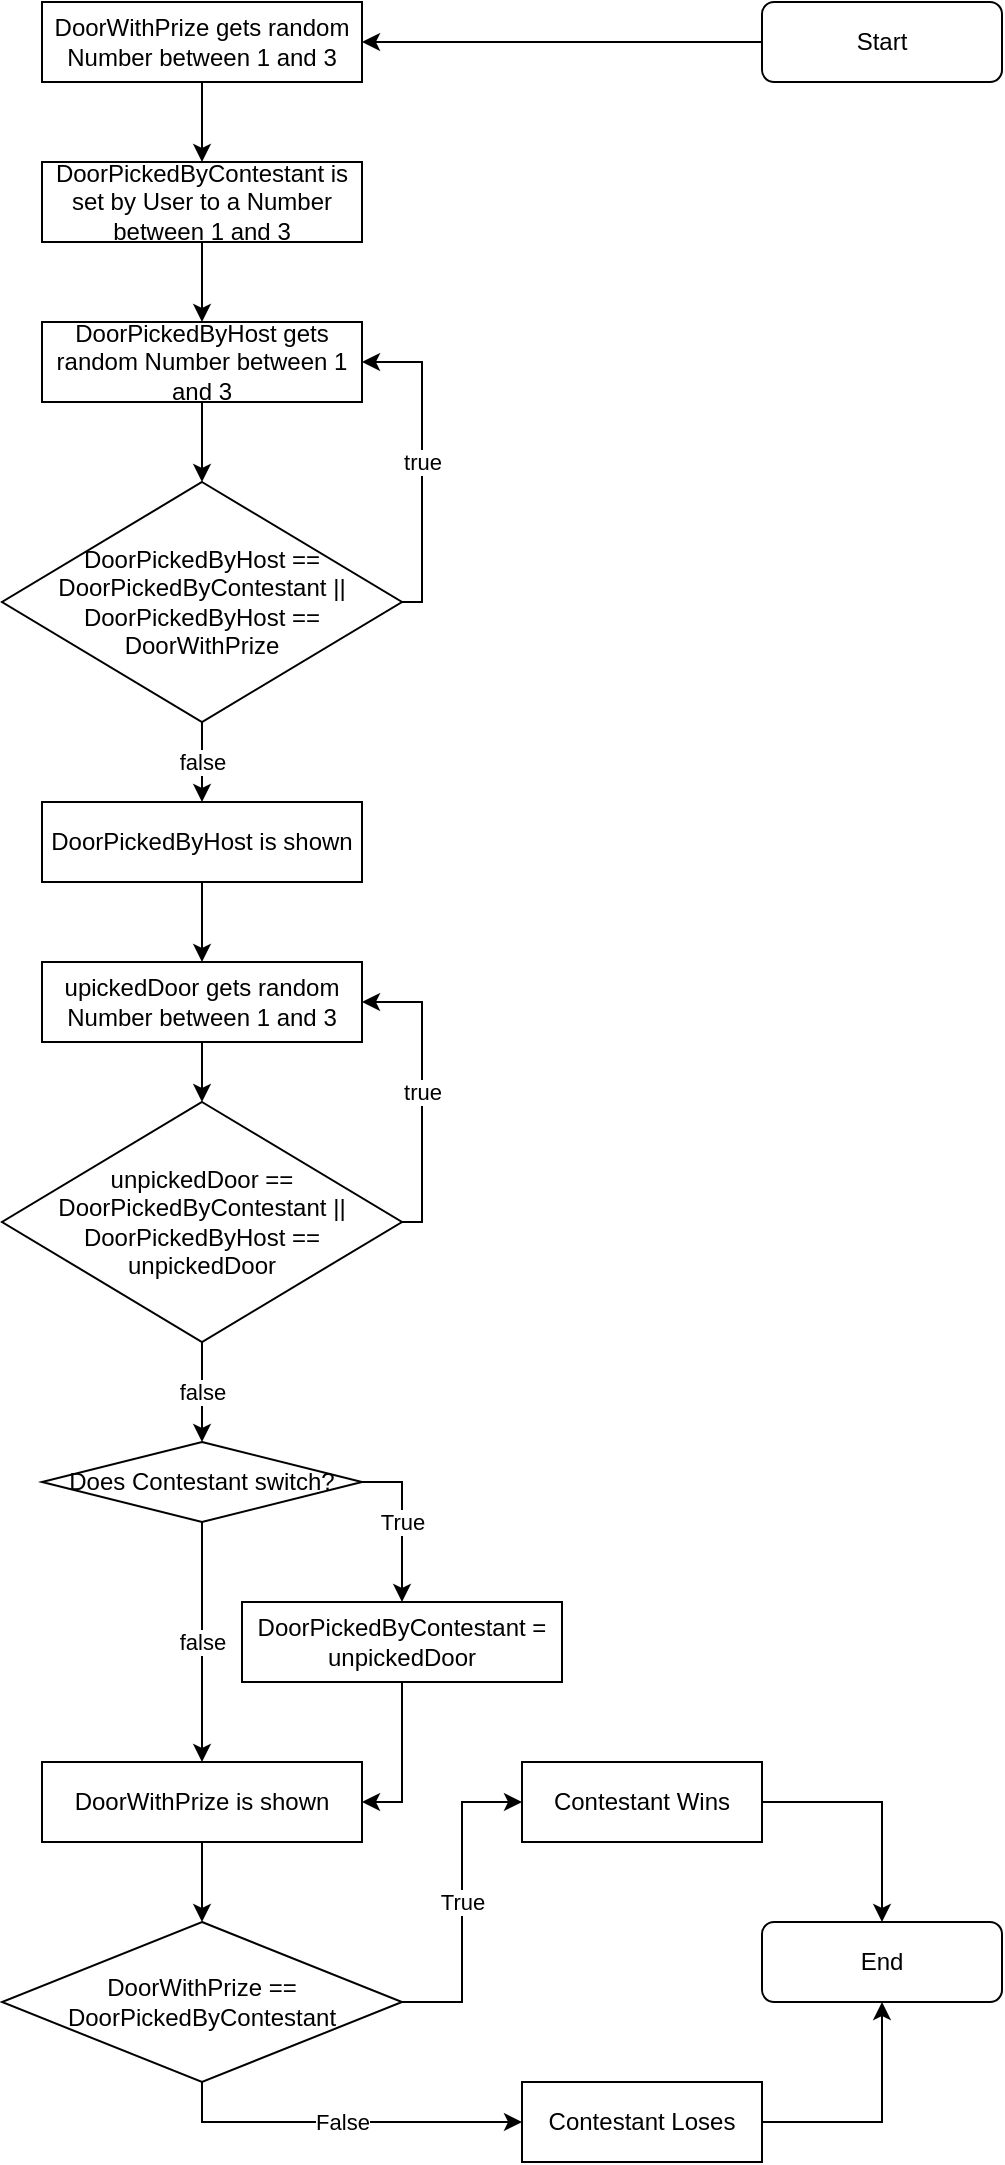 <mxfile version="20.3.0" type="device"><diagram id="LqfunuzbsMpRouy6ALpb" name="Seite-1"><mxGraphModel dx="1673" dy="1018" grid="1" gridSize="10" guides="1" tooltips="1" connect="1" arrows="1" fold="1" page="1" pageScale="1" pageWidth="827" pageHeight="1169" math="0" shadow="0"><root><mxCell id="0"/><mxCell id="1" parent="0"/><mxCell id="h66_TZ7Bd12sk59mDkO2-1" value="DoorWithPrize gets random Number between 1 and 3" style="rounded=0;whiteSpace=wrap;html=1;" vertex="1" parent="1"><mxGeometry x="40" y="40" width="160" height="40" as="geometry"/></mxCell><mxCell id="h66_TZ7Bd12sk59mDkO2-2" value="DoorPickedByContestant is set by User to a Number between 1 and 3" style="rounded=0;whiteSpace=wrap;html=1;" vertex="1" parent="1"><mxGeometry x="40" y="120" width="160" height="40" as="geometry"/></mxCell><mxCell id="h66_TZ7Bd12sk59mDkO2-3" value="" style="endArrow=classic;html=1;rounded=0;exitX=0.5;exitY=1;exitDx=0;exitDy=0;entryX=0.5;entryY=0;entryDx=0;entryDy=0;" edge="1" parent="1" source="h66_TZ7Bd12sk59mDkO2-1" target="h66_TZ7Bd12sk59mDkO2-2"><mxGeometry width="50" height="50" relative="1" as="geometry"><mxPoint x="270" y="120" as="sourcePoint"/><mxPoint x="320" y="70" as="targetPoint"/></mxGeometry></mxCell><mxCell id="h66_TZ7Bd12sk59mDkO2-5" value="" style="endArrow=classic;html=1;rounded=0;exitX=0.5;exitY=1;exitDx=0;exitDy=0;entryX=0.5;entryY=0;entryDx=0;entryDy=0;" edge="1" parent="1" source="h66_TZ7Bd12sk59mDkO2-2" target="h66_TZ7Bd12sk59mDkO2-17"><mxGeometry width="50" height="50" relative="1" as="geometry"><mxPoint x="290" y="240" as="sourcePoint"/><mxPoint x="130" y="190" as="targetPoint"/></mxGeometry></mxCell><mxCell id="h66_TZ7Bd12sk59mDkO2-16" value="DoorPickedByHost == DoorPickedByContestant || DoorPickedByHost == DoorWithPrize" style="rhombus;whiteSpace=wrap;html=1;" vertex="1" parent="1"><mxGeometry x="20" y="280" width="200" height="120" as="geometry"/></mxCell><mxCell id="h66_TZ7Bd12sk59mDkO2-17" value="DoorPickedByHost gets random Number between 1 and 3" style="rounded=0;whiteSpace=wrap;html=1;" vertex="1" parent="1"><mxGeometry x="40" y="200" width="160" height="40" as="geometry"/></mxCell><mxCell id="h66_TZ7Bd12sk59mDkO2-19" value="" style="endArrow=classic;html=1;rounded=0;exitX=0.5;exitY=1;exitDx=0;exitDy=0;entryX=0.5;entryY=0;entryDx=0;entryDy=0;edgeStyle=orthogonalEdgeStyle;" edge="1" parent="1" source="h66_TZ7Bd12sk59mDkO2-17" target="h66_TZ7Bd12sk59mDkO2-16"><mxGeometry width="50" height="50" relative="1" as="geometry"><mxPoint x="200" y="210" as="sourcePoint"/><mxPoint x="250" y="160" as="targetPoint"/></mxGeometry></mxCell><mxCell id="h66_TZ7Bd12sk59mDkO2-21" value="" style="endArrow=classic;html=1;rounded=0;exitX=1;exitY=0.5;exitDx=0;exitDy=0;entryX=1;entryY=0.5;entryDx=0;entryDy=0;edgeStyle=orthogonalEdgeStyle;" edge="1" parent="1" source="h66_TZ7Bd12sk59mDkO2-16" target="h66_TZ7Bd12sk59mDkO2-17"><mxGeometry relative="1" as="geometry"><mxPoint x="260" y="330" as="sourcePoint"/><mxPoint x="360" y="330" as="targetPoint"/></mxGeometry></mxCell><mxCell id="h66_TZ7Bd12sk59mDkO2-22" value="true" style="edgeLabel;resizable=0;html=1;align=center;verticalAlign=middle;" connectable="0" vertex="1" parent="h66_TZ7Bd12sk59mDkO2-21"><mxGeometry relative="1" as="geometry"/></mxCell><mxCell id="h66_TZ7Bd12sk59mDkO2-23" value="DoorPickedByHost is shown" style="rounded=0;whiteSpace=wrap;html=1;" vertex="1" parent="1"><mxGeometry x="40" y="440" width="160" height="40" as="geometry"/></mxCell><mxCell id="h66_TZ7Bd12sk59mDkO2-24" value="" style="endArrow=classic;html=1;rounded=0;exitX=0.5;exitY=1;exitDx=0;exitDy=0;entryX=0.5;entryY=0;entryDx=0;entryDy=0;" edge="1" parent="1" source="h66_TZ7Bd12sk59mDkO2-16" target="h66_TZ7Bd12sk59mDkO2-23"><mxGeometry relative="1" as="geometry"><mxPoint x="280" y="400" as="sourcePoint"/><mxPoint x="380" y="400" as="targetPoint"/></mxGeometry></mxCell><mxCell id="h66_TZ7Bd12sk59mDkO2-25" value="false" style="edgeLabel;resizable=0;html=1;align=center;verticalAlign=middle;" connectable="0" vertex="1" parent="h66_TZ7Bd12sk59mDkO2-24"><mxGeometry relative="1" as="geometry"/></mxCell><mxCell id="h66_TZ7Bd12sk59mDkO2-26" value="unpickedDoor == DoorPickedByContestant || DoorPickedByHost == &lt;br&gt;unpickedDoor" style="rhombus;whiteSpace=wrap;html=1;" vertex="1" parent="1"><mxGeometry x="20" y="590" width="200" height="120" as="geometry"/></mxCell><mxCell id="h66_TZ7Bd12sk59mDkO2-27" value="upickedDoor gets random Number between 1 and 3" style="rounded=0;whiteSpace=wrap;html=1;" vertex="1" parent="1"><mxGeometry x="40" y="520" width="160" height="40" as="geometry"/></mxCell><mxCell id="h66_TZ7Bd12sk59mDkO2-28" value="" style="endArrow=classic;html=1;rounded=0;exitX=0.5;exitY=1;exitDx=0;exitDy=0;" edge="1" parent="1" source="h66_TZ7Bd12sk59mDkO2-27" target="h66_TZ7Bd12sk59mDkO2-26"><mxGeometry width="50" height="50" relative="1" as="geometry"><mxPoint x="220" y="570" as="sourcePoint"/><mxPoint x="270" y="520" as="targetPoint"/></mxGeometry></mxCell><mxCell id="h66_TZ7Bd12sk59mDkO2-29" value="" style="endArrow=classic;html=1;rounded=0;exitX=1;exitY=0.5;exitDx=0;exitDy=0;entryX=1;entryY=0.5;entryDx=0;entryDy=0;edgeStyle=orthogonalEdgeStyle;" edge="1" parent="1" source="h66_TZ7Bd12sk59mDkO2-26" target="h66_TZ7Bd12sk59mDkO2-27"><mxGeometry relative="1" as="geometry"><mxPoint x="240" y="610" as="sourcePoint"/><mxPoint x="320" y="650" as="targetPoint"/></mxGeometry></mxCell><mxCell id="h66_TZ7Bd12sk59mDkO2-30" value="true" style="edgeLabel;resizable=0;html=1;align=center;verticalAlign=middle;" connectable="0" vertex="1" parent="h66_TZ7Bd12sk59mDkO2-29"><mxGeometry relative="1" as="geometry"/></mxCell><mxCell id="h66_TZ7Bd12sk59mDkO2-31" value="" style="endArrow=classic;html=1;rounded=0;exitX=0.5;exitY=1;exitDx=0;exitDy=0;entryX=0.5;entryY=0;entryDx=0;entryDy=0;edgeStyle=orthogonalEdgeStyle;" edge="1" parent="1" source="h66_TZ7Bd12sk59mDkO2-23" target="h66_TZ7Bd12sk59mDkO2-27"><mxGeometry width="50" height="50" relative="1" as="geometry"><mxPoint x="220" y="480" as="sourcePoint"/><mxPoint x="270" y="430" as="targetPoint"/></mxGeometry></mxCell><mxCell id="h66_TZ7Bd12sk59mDkO2-32" value="" style="endArrow=classic;html=1;rounded=0;exitX=0.5;exitY=1;exitDx=0;exitDy=0;entryX=0.5;entryY=0;entryDx=0;entryDy=0;" edge="1" parent="1" source="h66_TZ7Bd12sk59mDkO2-26" target="h66_TZ7Bd12sk59mDkO2-34"><mxGeometry relative="1" as="geometry"><mxPoint x="119.67" y="710" as="sourcePoint"/><mxPoint x="119.67" y="750" as="targetPoint"/></mxGeometry></mxCell><mxCell id="h66_TZ7Bd12sk59mDkO2-33" value="false" style="edgeLabel;resizable=0;html=1;align=center;verticalAlign=middle;" connectable="0" vertex="1" parent="h66_TZ7Bd12sk59mDkO2-32"><mxGeometry relative="1" as="geometry"/></mxCell><mxCell id="h66_TZ7Bd12sk59mDkO2-34" value="Does Contestant switch?" style="rhombus;whiteSpace=wrap;html=1;" vertex="1" parent="1"><mxGeometry x="40" y="760" width="160" height="40" as="geometry"/></mxCell><mxCell id="h66_TZ7Bd12sk59mDkO2-35" value="DoorWithPrize is shown" style="rounded=0;whiteSpace=wrap;html=1;" vertex="1" parent="1"><mxGeometry x="40" y="920" width="160" height="40" as="geometry"/></mxCell><mxCell id="h66_TZ7Bd12sk59mDkO2-36" value="DoorPickedByContestant = unpickedDoor" style="rounded=0;whiteSpace=wrap;html=1;" vertex="1" parent="1"><mxGeometry x="140" y="840" width="160" height="40" as="geometry"/></mxCell><mxCell id="h66_TZ7Bd12sk59mDkO2-37" value="" style="endArrow=classic;html=1;rounded=0;entryX=0.5;entryY=0;entryDx=0;entryDy=0;exitX=0.5;exitY=1;exitDx=0;exitDy=0;" edge="1" parent="1" source="h66_TZ7Bd12sk59mDkO2-34" target="h66_TZ7Bd12sk59mDkO2-35"><mxGeometry relative="1" as="geometry"><mxPoint x="140" y="810" as="sourcePoint"/><mxPoint x="119.67" y="850" as="targetPoint"/></mxGeometry></mxCell><mxCell id="h66_TZ7Bd12sk59mDkO2-38" value="false" style="edgeLabel;resizable=0;html=1;align=center;verticalAlign=middle;" connectable="0" vertex="1" parent="h66_TZ7Bd12sk59mDkO2-37"><mxGeometry relative="1" as="geometry"/></mxCell><mxCell id="h66_TZ7Bd12sk59mDkO2-39" value="" style="endArrow=classic;html=1;rounded=0;exitX=1;exitY=0.5;exitDx=0;exitDy=0;entryX=0.5;entryY=0;entryDx=0;entryDy=0;edgeStyle=orthogonalEdgeStyle;" edge="1" parent="1" source="h66_TZ7Bd12sk59mDkO2-34" target="h66_TZ7Bd12sk59mDkO2-36"><mxGeometry relative="1" as="geometry"><mxPoint x="280" y="730" as="sourcePoint"/><mxPoint x="280" y="780" as="targetPoint"/></mxGeometry></mxCell><mxCell id="h66_TZ7Bd12sk59mDkO2-40" value="True" style="edgeLabel;resizable=0;html=1;align=center;verticalAlign=middle;" connectable="0" vertex="1" parent="h66_TZ7Bd12sk59mDkO2-39"><mxGeometry relative="1" as="geometry"/></mxCell><mxCell id="h66_TZ7Bd12sk59mDkO2-41" value="" style="endArrow=classic;html=1;rounded=0;edgeStyle=orthogonalEdgeStyle;exitX=0.5;exitY=1;exitDx=0;exitDy=0;entryX=1;entryY=0.5;entryDx=0;entryDy=0;" edge="1" parent="1" source="h66_TZ7Bd12sk59mDkO2-36" target="h66_TZ7Bd12sk59mDkO2-35"><mxGeometry width="50" height="50" relative="1" as="geometry"><mxPoint x="270" y="970" as="sourcePoint"/><mxPoint x="320" y="920" as="targetPoint"/></mxGeometry></mxCell><mxCell id="h66_TZ7Bd12sk59mDkO2-42" value="DoorWithPrize == DoorPickedByContestant" style="rhombus;whiteSpace=wrap;html=1;" vertex="1" parent="1"><mxGeometry x="20" y="1000" width="200" height="80" as="geometry"/></mxCell><mxCell id="h66_TZ7Bd12sk59mDkO2-43" value="Start" style="rounded=1;whiteSpace=wrap;html=1;" vertex="1" parent="1"><mxGeometry x="400" y="40" width="120" height="40" as="geometry"/></mxCell><mxCell id="h66_TZ7Bd12sk59mDkO2-44" value="" style="endArrow=classic;html=1;rounded=0;entryX=1;entryY=0.5;entryDx=0;entryDy=0;exitX=0;exitY=0.5;exitDx=0;exitDy=0;" edge="1" parent="1" source="h66_TZ7Bd12sk59mDkO2-43" target="h66_TZ7Bd12sk59mDkO2-1"><mxGeometry width="50" height="50" relative="1" as="geometry"><mxPoint x="320" y="210" as="sourcePoint"/><mxPoint x="370" y="160" as="targetPoint"/></mxGeometry></mxCell><mxCell id="h66_TZ7Bd12sk59mDkO2-45" value="" style="endArrow=classic;html=1;rounded=0;exitX=0.5;exitY=1;exitDx=0;exitDy=0;entryX=0.5;entryY=0;entryDx=0;entryDy=0;" edge="1" parent="1" source="h66_TZ7Bd12sk59mDkO2-35" target="h66_TZ7Bd12sk59mDkO2-42"><mxGeometry width="50" height="50" relative="1" as="geometry"><mxPoint x="270" y="1000" as="sourcePoint"/><mxPoint x="320" y="950" as="targetPoint"/></mxGeometry></mxCell><mxCell id="h66_TZ7Bd12sk59mDkO2-46" value="" style="endArrow=classic;html=1;rounded=0;exitX=0.5;exitY=1;exitDx=0;exitDy=0;entryX=0;entryY=0.5;entryDx=0;entryDy=0;edgeStyle=orthogonalEdgeStyle;" edge="1" parent="1" source="h66_TZ7Bd12sk59mDkO2-42" target="h66_TZ7Bd12sk59mDkO2-55"><mxGeometry relative="1" as="geometry"><mxPoint x="300" y="900" as="sourcePoint"/><mxPoint x="360" y="1100" as="targetPoint"/></mxGeometry></mxCell><mxCell id="h66_TZ7Bd12sk59mDkO2-47" value="False" style="edgeLabel;resizable=0;html=1;align=center;verticalAlign=middle;" connectable="0" vertex="1" parent="h66_TZ7Bd12sk59mDkO2-46"><mxGeometry relative="1" as="geometry"/></mxCell><mxCell id="h66_TZ7Bd12sk59mDkO2-48" value="" style="endArrow=classic;html=1;rounded=0;exitX=1;exitY=0.5;exitDx=0;exitDy=0;entryX=0;entryY=0.5;entryDx=0;entryDy=0;edgeStyle=orthogonalEdgeStyle;" edge="1" parent="1" source="h66_TZ7Bd12sk59mDkO2-42" target="h66_TZ7Bd12sk59mDkO2-52"><mxGeometry relative="1" as="geometry"><mxPoint x="250" y="900" as="sourcePoint"/><mxPoint x="360" y="1040" as="targetPoint"/></mxGeometry></mxCell><mxCell id="h66_TZ7Bd12sk59mDkO2-49" value="True" style="edgeLabel;resizable=0;html=1;align=center;verticalAlign=middle;" connectable="0" vertex="1" parent="h66_TZ7Bd12sk59mDkO2-48"><mxGeometry relative="1" as="geometry"/></mxCell><mxCell id="h66_TZ7Bd12sk59mDkO2-52" value="Contestant Wins&lt;span style=&quot;color: rgba(0, 0, 0, 0); font-family: monospace; font-size: 0px; text-align: start;&quot;&gt;%3CmxGraphModel%3E%3Croot%3E%3CmxCell%20id%3D%220%22%2F%3E%3CmxCell%20id%3D%221%22%20parent%3D%220%22%2F%3E%3CmxCell%20id%3D%222%22%20value%3D%22%22%20style%3D%22endArrow%3Dclassic%3Bhtml%3D1%3Brounded%3D0%3BexitX%3D1%3BexitY%3D0.5%3BexitDx%3D0%3BexitDy%3D0%3BentryX%3D0.5%3BentryY%3D0%3BentryDx%3D0%3BentryDy%3D0%3BedgeStyle%3DorthogonalEdgeStyle%3B%22%20edge%3D%221%22%20parent%3D%221%22%3E%3CmxGeometry%20relative%3D%221%22%20as%3D%22geometry%22%3E%3CmxPoint%20x%3D%22200%22%20y%3D%22780%22%20as%3D%22sourcePoint%22%2F%3E%3CmxPoint%20x%3D%22220%22%20y%3D%22840%22%20as%3D%22targetPoint%22%2F%3E%3C%2FmxGeometry%3E%3C%2FmxCell%3E%3CmxCell%20id%3D%223%22%20value%3D%22True%22%20style%3D%22edgeLabel%3Bresizable%3D0%3Bhtml%3D1%3Balign%3Dcenter%3BverticalAlign%3Dmiddle%3B%22%20connectable%3D%220%22%20vertex%3D%221%22%20parent%3D%222%22%3E%3CmxGeometry%20relative%3D%221%22%20as%3D%22geometry%22%2F%3E%3C%2FmxCell%3E%3C%2Froot%3E%3C%2FmxGraphModel%3E&lt;/span&gt;&lt;span style=&quot;color: rgba(0, 0, 0, 0); font-family: monospace; font-size: 0px; text-align: start;&quot;&gt;%3CmxGraphModel%3E%3Croot%3E%3CmxCell%20id%3D%220%22%2F%3E%3CmxCell%20id%3D%221%22%20parent%3D%220%22%2F%3E%3CmxCell%20id%3D%222%22%20value%3D%22%22%20style%3D%22endArrow%3Dclassic%3Bhtml%3D1%3Brounded%3D0%3BexitX%3D1%3BexitY%3D0.5%3BexitDx%3D0%3BexitDy%3D0%3BentryX%3D0.5%3BentryY%3D0%3BentryDx%3D0%3BentryDy%3D0%3BedgeStyle%3DorthogonalEdgeStyle%3B%22%20edge%3D%221%22%20parent%3D%221%22%3E%3CmxGeometry%20relative%3D%221%22%20as%3D%22geometry%22%3E%3CmxPoint%20x%3D%22200%22%20y%3D%22780%22%20as%3D%22sourcePoint%22%2F%3E%3CmxPoint%20x%3D%22220%22%20y%3D%22840%22%20as%3D%22targetPoint%22%2F%3E%3C%2FmxGeometry%3E%3C%2FmxCell%3E%3CmxCell%20id%3D%223%22%20value%3D%22True%22%20style%3D%22edgeLabel%3Bresizable%3D0%3Bhtml%3D1%3Balign%3Dcenter%3BverticalAlign%3Dmiddle%3B%22%20connectable%3D%220%22%20vertex%3D%221%22%20parent%3D%222%22%3E%3CmxGeometry%20relative%3D%221%22%20as%3D%22geometry%22%2F%3E%3C%2FmxCell%3E%3C%2Froot%3E%3C%2FmxGraphModel%3E&lt;/span&gt;" style="rounded=0;whiteSpace=wrap;html=1;" vertex="1" parent="1"><mxGeometry x="280" y="920" width="120" height="40" as="geometry"/></mxCell><mxCell id="h66_TZ7Bd12sk59mDkO2-55" value="Contestant Loses&lt;span style=&quot;color: rgba(0, 0, 0, 0); font-family: monospace; font-size: 0px; text-align: start;&quot;&gt;%3CmxGraphModel%3E%3Croot%3E%3CmxCell%20id%3D%220%22%2F%3E%3CmxCell%20id%3D%221%22%20parent%3D%220%22%2F%3E%3CmxCell%20id%3D%222%22%20value%3D%22%22%20style%3D%22endArrow%3Dclassic%3Bhtml%3D1%3Brounded%3D0%3BexitX%3D1%3BexitY%3D0.5%3BexitDx%3D0%3BexitDy%3D0%3BentryX%3D0.5%3BentryY%3D0%3BentryDx%3D0%3BentryDy%3D0%3BedgeStyle%3DorthogonalEdgeStyle%3B%22%20edge%3D%221%22%20parent%3D%221%22%3E%3CmxGeometry%20relative%3D%221%22%20as%3D%22geometry%22%3E%3CmxPoint%20x%3D%22200%22%20y%3D%22780%22%20as%3D%22sourcePoint%22%2F%3E%3CmxPoint%20x%3D%22220%22%20y%3D%22840%22%20as%3D%22targetPoint%22%2F%3E%3C%2FmxGeometry%3E%3C%2FmxCell%3E%3CmxCell%20id%3D%223%22%20value%3D%22True%22%20style%3D%22edgeLabel%3Bresizable%3D0%3Bhtml%3D1%3Balign%3Dcenter%3BverticalAlign%3Dmiddle%3B%22%20connectable%3D%220%22%20vertex%3D%221%22%20parent%3D%222%22%3E%3CmxGeometry%20relative%3D%221%22%20as%3D%22geometry%22%2F%3E%3C%2FmxCell%3E%3C%2Froot%3E%3C%2FmxGraphModel%3E&lt;/span&gt;&lt;span style=&quot;color: rgba(0, 0, 0, 0); font-family: monospace; font-size: 0px; text-align: start;&quot;&gt;%3CmxGraphModel%3E%3Croot%3E%3CmxCell%20id%3D%220%22%2F%3E%3CmxCell%20id%3D%221%22%20parent%3D%220%22%2F%3E%3CmxCell%20id%3D%222%22%20value%3D%22%22%20style%3D%22endArrow%3Dclassic%3Bhtml%3D1%3Brounded%3D0%3BexitX%3D1%3BexitY%3D0.5%3BexitDx%3D0%3BexitDy%3D0%3BentryX%3D0.5%3BentryY%3D0%3BentryDx%3D0%3BentryDy%3D0%3BedgeStyle%3DorthogonalEdgeStyle%3B%22%20edge%3D%221%22%20parent%3D%221%22%3E%3CmxGeometry%20relative%3D%221%22%20as%3D%22geometry%22%3E%3CmxPoint%20x%3D%22200%22%20y%3D%22780%22%20as%3D%22sourcePoint%22%2F%3E%3CmxPoint%20x%3D%22220%22%20y%3D%22840%22%20as%3D%22targetPoint%22%2F%3E%3C%2FmxGeometry%3E%3C%2FmxCell%3E%3CmxCell%20id%3D%223%22%20value%3D%22True%22%20style%3D%22edgeLabel%3Bresizable%3D0%3Bhtml%3D1%3Balign%3Dcenter%3BverticalAlign%3Dmiddle%3B%22%20connectable%3D%220%22%20vertex%3D%221%22%20parent%3D%222%22%3E%3CmxGeometry%20relative%3D%221%22%20as%3D%22geometry%22%2F%3E%3C%2FmxCell%3E%3C%2Froot%3E%3C%2FmxGraphModel%3&lt;/span&gt;" style="rounded=0;whiteSpace=wrap;html=1;" vertex="1" parent="1"><mxGeometry x="280" y="1080" width="120" height="40" as="geometry"/></mxCell><mxCell id="h66_TZ7Bd12sk59mDkO2-56" value="End" style="rounded=1;whiteSpace=wrap;html=1;" vertex="1" parent="1"><mxGeometry x="400" y="1000" width="120" height="40" as="geometry"/></mxCell><mxCell id="h66_TZ7Bd12sk59mDkO2-57" value="" style="endArrow=classic;html=1;rounded=0;edgeStyle=orthogonalEdgeStyle;exitX=1;exitY=0.5;exitDx=0;exitDy=0;entryX=0.5;entryY=1;entryDx=0;entryDy=0;" edge="1" parent="1" source="h66_TZ7Bd12sk59mDkO2-55" target="h66_TZ7Bd12sk59mDkO2-56"><mxGeometry width="50" height="50" relative="1" as="geometry"><mxPoint x="470" y="850" as="sourcePoint"/><mxPoint x="450" y="910" as="targetPoint"/></mxGeometry></mxCell><mxCell id="h66_TZ7Bd12sk59mDkO2-58" value="" style="endArrow=classic;html=1;rounded=0;edgeStyle=orthogonalEdgeStyle;exitX=1;exitY=0.5;exitDx=0;exitDy=0;entryX=0.5;entryY=0;entryDx=0;entryDy=0;" edge="1" parent="1" source="h66_TZ7Bd12sk59mDkO2-52" target="h66_TZ7Bd12sk59mDkO2-56"><mxGeometry width="50" height="50" relative="1" as="geometry"><mxPoint x="240" y="900" as="sourcePoint"/><mxPoint x="220" y="960" as="targetPoint"/></mxGeometry></mxCell></root></mxGraphModel></diagram></mxfile>